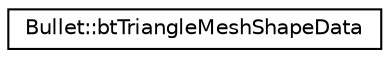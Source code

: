 digraph "Graphical Class Hierarchy"
{
  edge [fontname="Helvetica",fontsize="10",labelfontname="Helvetica",labelfontsize="10"];
  node [fontname="Helvetica",fontsize="10",shape=record];
  rankdir="LR";
  Node1 [label="Bullet::btTriangleMeshShapeData",height=0.2,width=0.4,color="black", fillcolor="white", style="filled",URL="$class_bullet_1_1bt_triangle_mesh_shape_data.html"];
}
